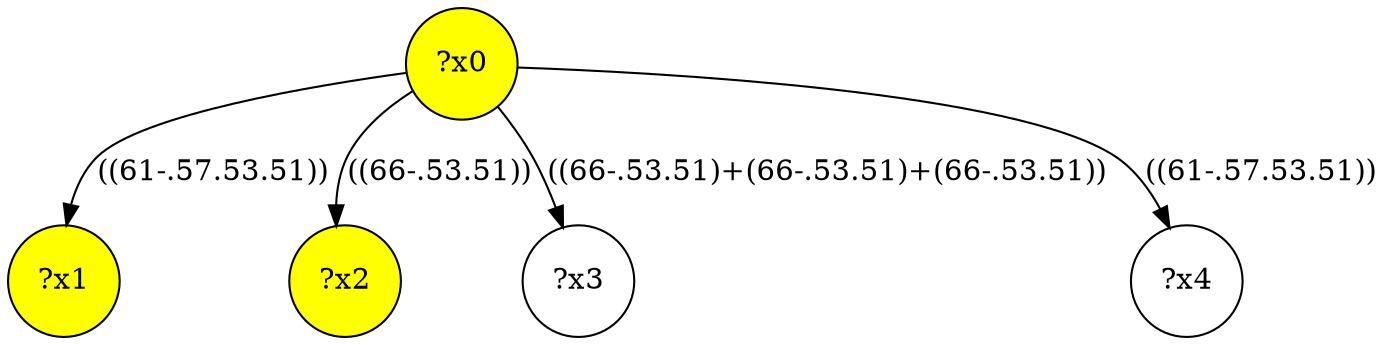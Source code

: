 digraph g {
	x0 [fillcolor="yellow", style="filled," shape=circle, label="?x0"];
	x1 [fillcolor="yellow", style="filled," shape=circle, label="?x1"];
	x2 [fillcolor="yellow", style="filled," shape=circle, label="?x2"];
	x0 -> x1 [label="((61-.57.53.51))"];
	x0 -> x2 [label="((66-.53.51))"];
	x3 [shape=circle, label="?x3"];
	x0 -> x3 [label="((66-.53.51)+(66-.53.51)+(66-.53.51))"];
	x4 [shape=circle, label="?x4"];
	x0 -> x4 [label="((61-.57.53.51))"];
}

